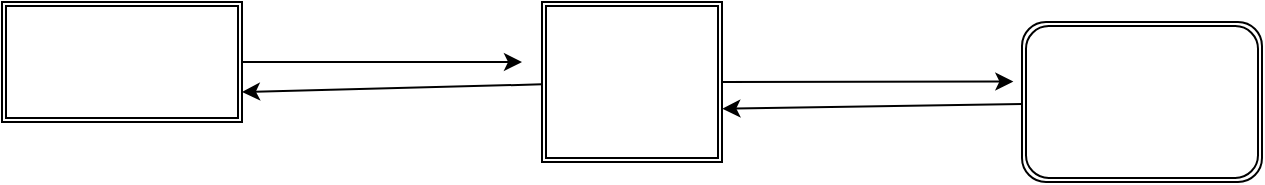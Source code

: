 <mxfile>
    <diagram id="K-34zyUPkvzJmkpLYoUL" name="Page-1">
        <mxGraphModel dx="671" dy="393" grid="1" gridSize="10" guides="1" tooltips="1" connect="1" arrows="1" fold="1" page="1" pageScale="1" pageWidth="850" pageHeight="1100" math="0" shadow="0">
            <root>
                <mxCell id="0"/>
                <mxCell id="1" parent="0"/>
                <mxCell id="3" style="edgeStyle=none;html=1;" edge="1" parent="1" source="2">
                    <mxGeometry relative="1" as="geometry">
                        <mxPoint x="400" y="160" as="targetPoint"/>
                    </mxGeometry>
                </mxCell>
                <mxCell id="2" value="" style="shape=ext;double=1;rounded=0;whiteSpace=wrap;html=1;" vertex="1" parent="1">
                    <mxGeometry x="140" y="130" width="120" height="60" as="geometry"/>
                </mxCell>
                <mxCell id="5" style="edgeStyle=none;html=1;entryX=1;entryY=0.75;entryDx=0;entryDy=0;" edge="1" parent="1" source="4" target="2">
                    <mxGeometry relative="1" as="geometry"/>
                </mxCell>
                <mxCell id="6" style="edgeStyle=none;html=1;entryX=-0.036;entryY=0.372;entryDx=0;entryDy=0;entryPerimeter=0;" edge="1" parent="1" source="4" target="7">
                    <mxGeometry relative="1" as="geometry">
                        <mxPoint x="640" y="150" as="targetPoint"/>
                    </mxGeometry>
                </mxCell>
                <mxCell id="4" value="" style="shape=ext;double=1;rounded=0;whiteSpace=wrap;html=1;" vertex="1" parent="1">
                    <mxGeometry x="410" y="130" width="90" height="80" as="geometry"/>
                </mxCell>
                <mxCell id="8" style="edgeStyle=none;html=1;entryX=1.002;entryY=0.667;entryDx=0;entryDy=0;entryPerimeter=0;" edge="1" parent="1" source="7" target="4">
                    <mxGeometry relative="1" as="geometry"/>
                </mxCell>
                <mxCell id="7" value="" style="shape=ext;double=1;rounded=1;whiteSpace=wrap;html=1;" vertex="1" parent="1">
                    <mxGeometry x="650" y="140" width="120" height="80" as="geometry"/>
                </mxCell>
            </root>
        </mxGraphModel>
    </diagram>
</mxfile>